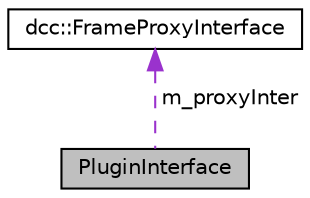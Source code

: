 digraph "PluginInterface"
{
  edge [fontname="Helvetica",fontsize="10",labelfontname="Helvetica",labelfontsize="10"];
  node [fontname="Helvetica",fontsize="10",shape=record];
  Node4 [label="PluginInterface",height=0.2,width=0.4,color="black", fillcolor="grey75", style="filled", fontcolor="black"];
  Node5 -> Node4 [dir="back",color="darkorchid3",fontsize="10",style="dashed",label=" m_proxyInter" ,fontname="Helvetica"];
  Node5 [label="dcc::FrameProxyInterface",height=0.2,width=0.4,color="black", fillcolor="white", style="filled",URL="$classdcc_1_1_frame_proxy_interface.html"];
}
